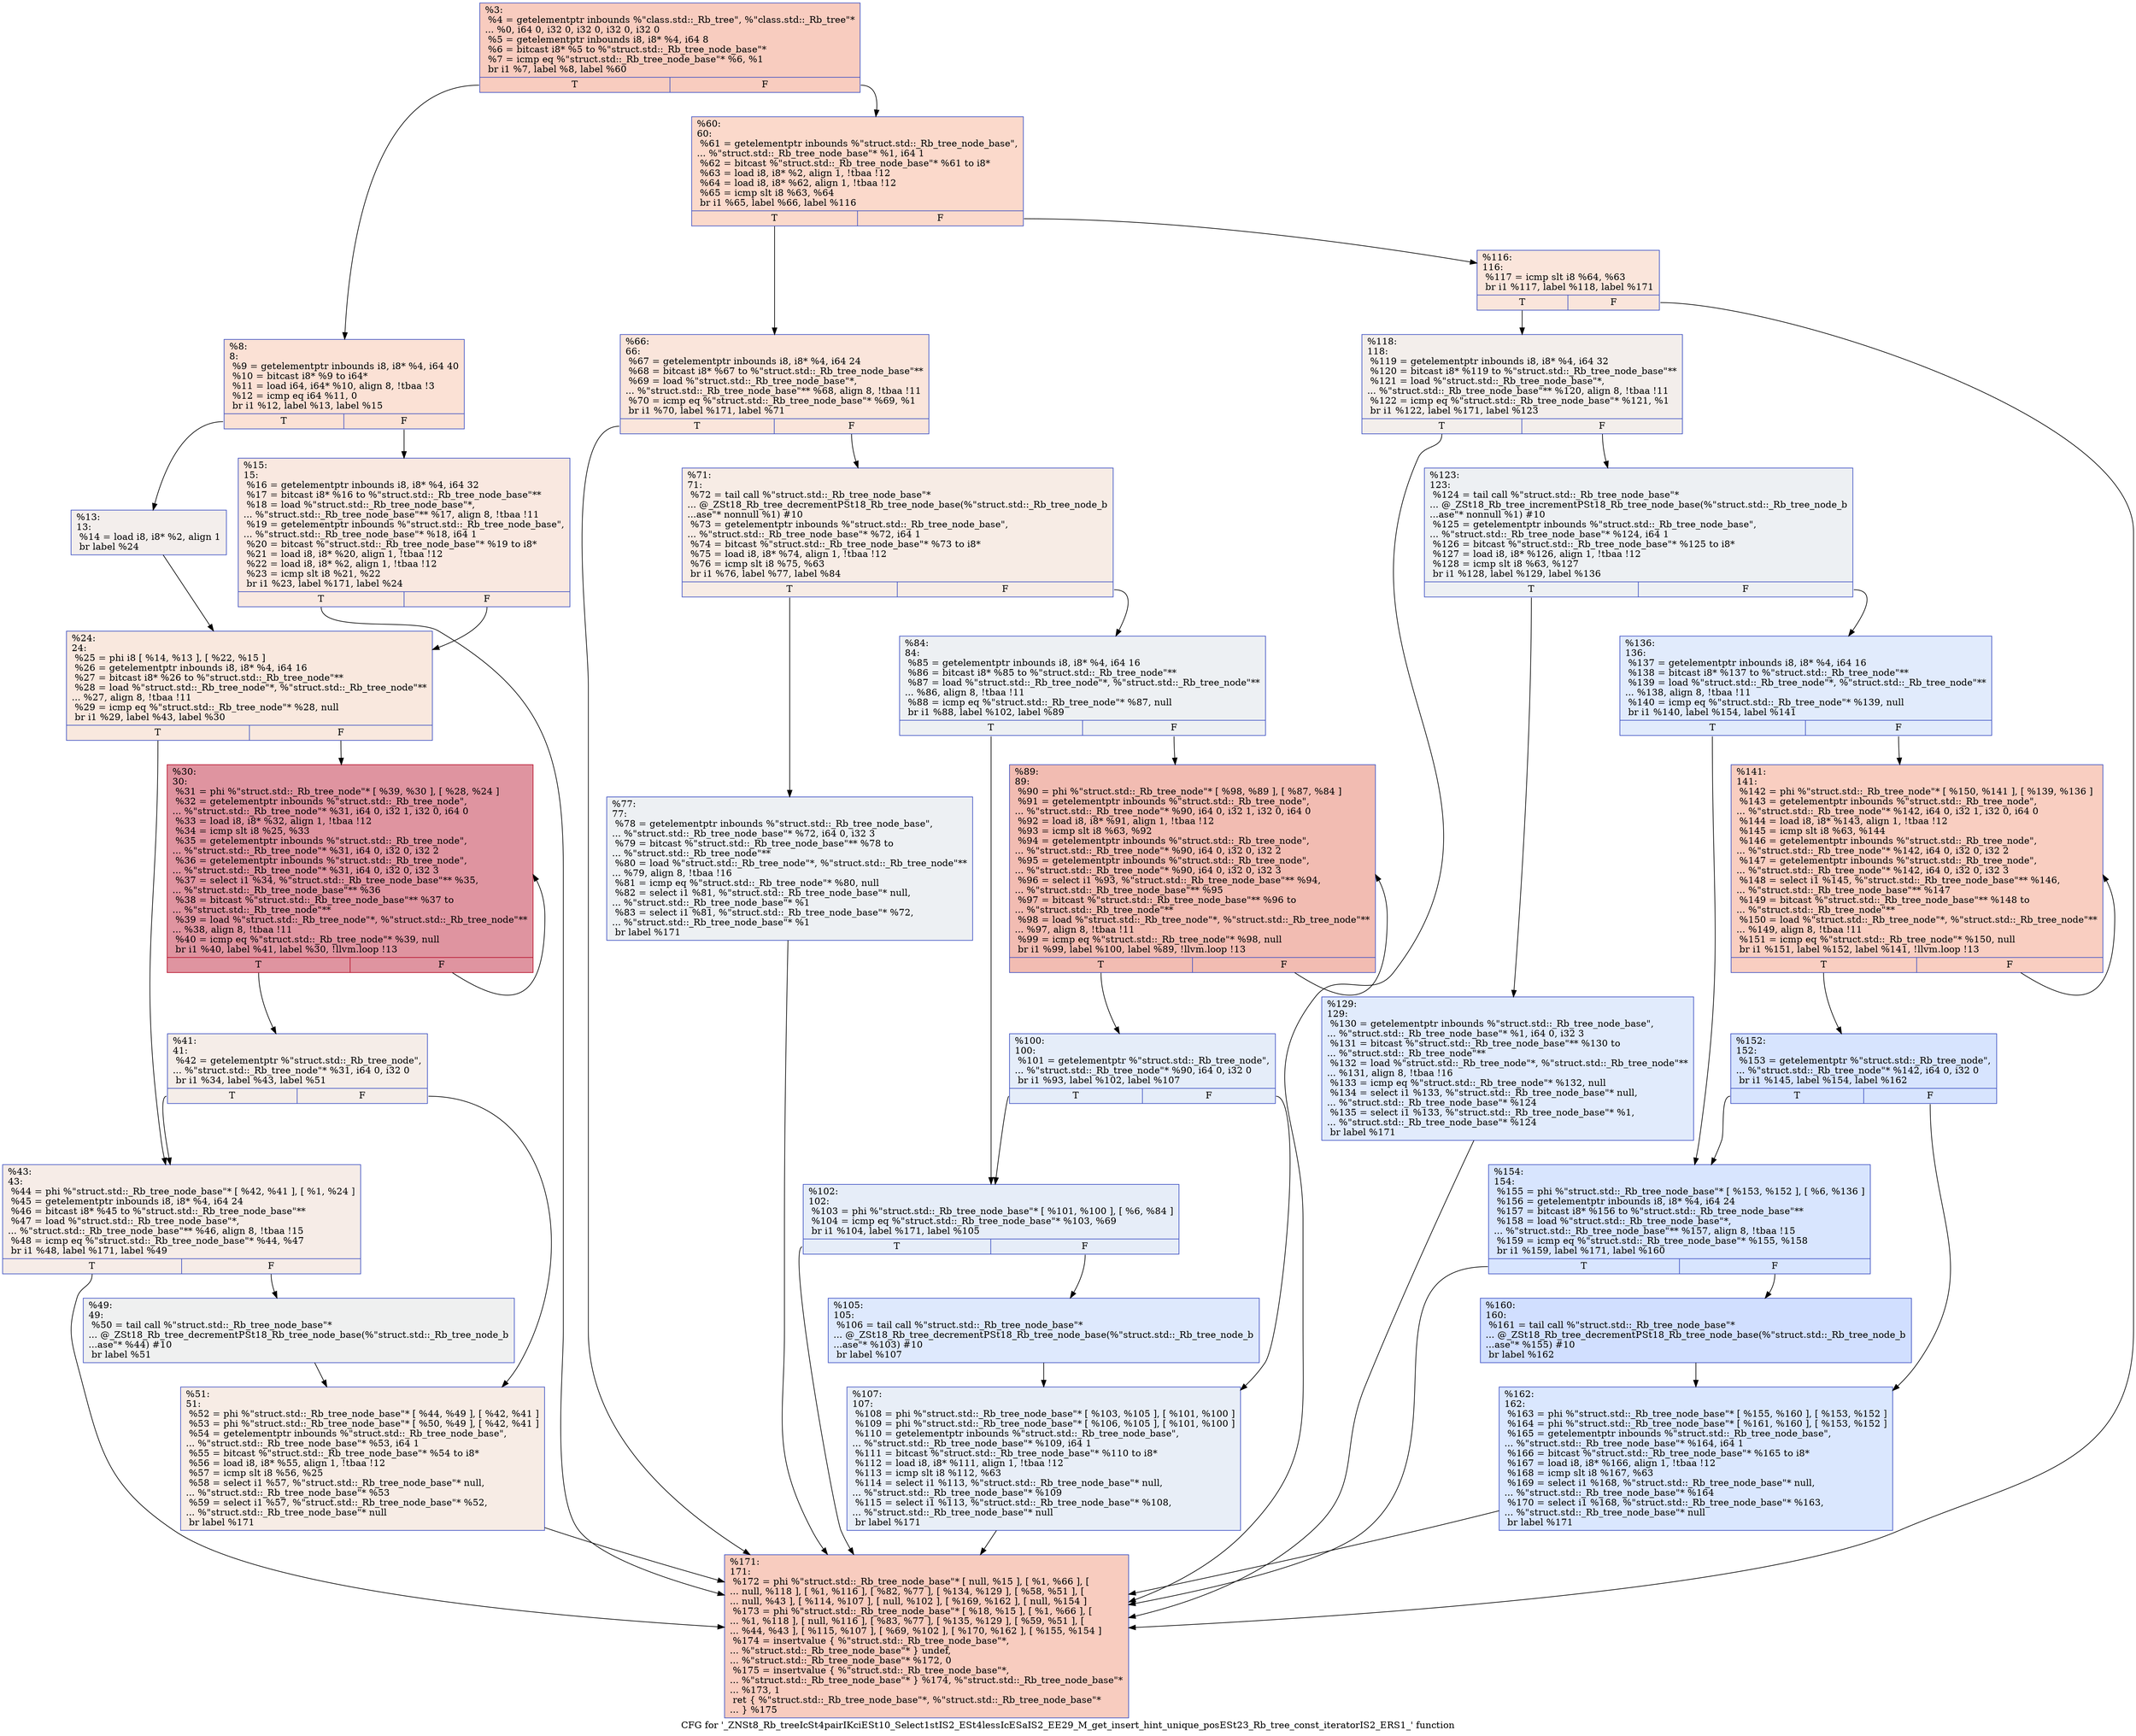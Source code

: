 digraph "CFG for '_ZNSt8_Rb_treeIcSt4pairIKciESt10_Select1stIS2_ESt4lessIcESaIS2_EE29_M_get_insert_hint_unique_posESt23_Rb_tree_const_iteratorIS2_ERS1_' function" {
	label="CFG for '_ZNSt8_Rb_treeIcSt4pairIKciESt10_Select1stIS2_ESt4lessIcESaIS2_EE29_M_get_insert_hint_unique_posESt23_Rb_tree_const_iteratorIS2_ERS1_' function";

	Node0x55e69e247120 [shape=record,color="#3d50c3ff", style=filled, fillcolor="#f08b6e70",label="{%3:\l  %4 = getelementptr inbounds %\"class.std::_Rb_tree\", %\"class.std::_Rb_tree\"*\l... %0, i64 0, i32 0, i32 0, i32 0, i32 0\l  %5 = getelementptr inbounds i8, i8* %4, i64 8\l  %6 = bitcast i8* %5 to %\"struct.std::_Rb_tree_node_base\"*\l  %7 = icmp eq %\"struct.std::_Rb_tree_node_base\"* %6, %1\l  br i1 %7, label %8, label %60\l|{<s0>T|<s1>F}}"];
	Node0x55e69e247120:s0 -> Node0x55e69e2473f0;
	Node0x55e69e247120:s1 -> Node0x55e69e247440;
	Node0x55e69e2473f0 [shape=record,color="#3d50c3ff", style=filled, fillcolor="#f7bca170",label="{%8:\l8:                                                \l  %9 = getelementptr inbounds i8, i8* %4, i64 40\l  %10 = bitcast i8* %9 to i64*\l  %11 = load i64, i64* %10, align 8, !tbaa !3\l  %12 = icmp eq i64 %11, 0\l  br i1 %12, label %13, label %15\l|{<s0>T|<s1>F}}"];
	Node0x55e69e2473f0:s0 -> Node0x55e69e247290;
	Node0x55e69e2473f0:s1 -> Node0x55e69e2476c0;
	Node0x55e69e247290 [shape=record,color="#3d50c3ff", style=filled, fillcolor="#e3d9d370",label="{%13:\l13:                                               \l  %14 = load i8, i8* %2, align 1\l  br label %24\l}"];
	Node0x55e69e247290 -> Node0x55e69e247830;
	Node0x55e69e2476c0 [shape=record,color="#3d50c3ff", style=filled, fillcolor="#f1ccb870",label="{%15:\l15:                                               \l  %16 = getelementptr inbounds i8, i8* %4, i64 32\l  %17 = bitcast i8* %16 to %\"struct.std::_Rb_tree_node_base\"**\l  %18 = load %\"struct.std::_Rb_tree_node_base\"*,\l... %\"struct.std::_Rb_tree_node_base\"** %17, align 8, !tbaa !11\l  %19 = getelementptr inbounds %\"struct.std::_Rb_tree_node_base\",\l... %\"struct.std::_Rb_tree_node_base\"* %18, i64 1\l  %20 = bitcast %\"struct.std::_Rb_tree_node_base\"* %19 to i8*\l  %21 = load i8, i8* %20, align 1, !tbaa !12\l  %22 = load i8, i8* %2, align 1, !tbaa !12\l  %23 = icmp slt i8 %21, %22\l  br i1 %23, label %171, label %24\l|{<s0>T|<s1>F}}"];
	Node0x55e69e2476c0:s0 -> Node0x55e69e247c60;
	Node0x55e69e2476c0:s1 -> Node0x55e69e247830;
	Node0x55e69e247830 [shape=record,color="#3d50c3ff", style=filled, fillcolor="#f2cab570",label="{%24:\l24:                                               \l  %25 = phi i8 [ %14, %13 ], [ %22, %15 ]\l  %26 = getelementptr inbounds i8, i8* %4, i64 16\l  %27 = bitcast i8* %26 to %\"struct.std::_Rb_tree_node\"**\l  %28 = load %\"struct.std::_Rb_tree_node\"*, %\"struct.std::_Rb_tree_node\"**\l... %27, align 8, !tbaa !11\l  %29 = icmp eq %\"struct.std::_Rb_tree_node\"* %28, null\l  br i1 %29, label %43, label %30\l|{<s0>T|<s1>F}}"];
	Node0x55e69e247830:s0 -> Node0x55e69e247fc0;
	Node0x55e69e247830:s1 -> Node0x55e69e248010;
	Node0x55e69e248010 [shape=record,color="#b70d28ff", style=filled, fillcolor="#b70d2870",label="{%30:\l30:                                               \l  %31 = phi %\"struct.std::_Rb_tree_node\"* [ %39, %30 ], [ %28, %24 ]\l  %32 = getelementptr inbounds %\"struct.std::_Rb_tree_node\",\l... %\"struct.std::_Rb_tree_node\"* %31, i64 0, i32 1, i32 0, i64 0\l  %33 = load i8, i8* %32, align 1, !tbaa !12\l  %34 = icmp slt i8 %25, %33\l  %35 = getelementptr inbounds %\"struct.std::_Rb_tree_node\",\l... %\"struct.std::_Rb_tree_node\"* %31, i64 0, i32 0, i32 2\l  %36 = getelementptr inbounds %\"struct.std::_Rb_tree_node\",\l... %\"struct.std::_Rb_tree_node\"* %31, i64 0, i32 0, i32 3\l  %37 = select i1 %34, %\"struct.std::_Rb_tree_node_base\"** %35,\l... %\"struct.std::_Rb_tree_node_base\"** %36\l  %38 = bitcast %\"struct.std::_Rb_tree_node_base\"** %37 to\l... %\"struct.std::_Rb_tree_node\"**\l  %39 = load %\"struct.std::_Rb_tree_node\"*, %\"struct.std::_Rb_tree_node\"**\l... %38, align 8, !tbaa !11\l  %40 = icmp eq %\"struct.std::_Rb_tree_node\"* %39, null\l  br i1 %40, label %41, label %30, !llvm.loop !13\l|{<s0>T|<s1>F}}"];
	Node0x55e69e248010:s0 -> Node0x55e69e2485e0;
	Node0x55e69e248010:s1 -> Node0x55e69e248010;
	Node0x55e69e2485e0 [shape=record,color="#3d50c3ff", style=filled, fillcolor="#e8d6cc70",label="{%41:\l41:                                               \l  %42 = getelementptr %\"struct.std::_Rb_tree_node\",\l... %\"struct.std::_Rb_tree_node\"* %31, i64 0, i32 0\l  br i1 %34, label %43, label %51\l|{<s0>T|<s1>F}}"];
	Node0x55e69e2485e0:s0 -> Node0x55e69e247fc0;
	Node0x55e69e2485e0:s1 -> Node0x55e69e2488a0;
	Node0x55e69e247fc0 [shape=record,color="#3d50c3ff", style=filled, fillcolor="#ead5c970",label="{%43:\l43:                                               \l  %44 = phi %\"struct.std::_Rb_tree_node_base\"* [ %42, %41 ], [ %1, %24 ]\l  %45 = getelementptr inbounds i8, i8* %4, i64 24\l  %46 = bitcast i8* %45 to %\"struct.std::_Rb_tree_node_base\"**\l  %47 = load %\"struct.std::_Rb_tree_node_base\"*,\l... %\"struct.std::_Rb_tree_node_base\"** %46, align 8, !tbaa !15\l  %48 = icmp eq %\"struct.std::_Rb_tree_node_base\"* %44, %47\l  br i1 %48, label %171, label %49\l|{<s0>T|<s1>F}}"];
	Node0x55e69e247fc0:s0 -> Node0x55e69e247c60;
	Node0x55e69e247fc0:s1 -> Node0x55e69e248c60;
	Node0x55e69e248c60 [shape=record,color="#3d50c3ff", style=filled, fillcolor="#dbdcde70",label="{%49:\l49:                                               \l  %50 = tail call %\"struct.std::_Rb_tree_node_base\"*\l... @_ZSt18_Rb_tree_decrementPSt18_Rb_tree_node_base(%\"struct.std::_Rb_tree_node_b\l...ase\"* %44) #10\l  br label %51\l}"];
	Node0x55e69e248c60 -> Node0x55e69e2488a0;
	Node0x55e69e2488a0 [shape=record,color="#3d50c3ff", style=filled, fillcolor="#ecd3c570",label="{%51:\l51:                                               \l  %52 = phi %\"struct.std::_Rb_tree_node_base\"* [ %44, %49 ], [ %42, %41 ]\l  %53 = phi %\"struct.std::_Rb_tree_node_base\"* [ %50, %49 ], [ %42, %41 ]\l  %54 = getelementptr inbounds %\"struct.std::_Rb_tree_node_base\",\l... %\"struct.std::_Rb_tree_node_base\"* %53, i64 1\l  %55 = bitcast %\"struct.std::_Rb_tree_node_base\"* %54 to i8*\l  %56 = load i8, i8* %55, align 1, !tbaa !12\l  %57 = icmp slt i8 %56, %25\l  %58 = select i1 %57, %\"struct.std::_Rb_tree_node_base\"* null,\l... %\"struct.std::_Rb_tree_node_base\"* %53\l  %59 = select i1 %57, %\"struct.std::_Rb_tree_node_base\"* %52,\l... %\"struct.std::_Rb_tree_node_base\"* null\l  br label %171\l}"];
	Node0x55e69e2488a0 -> Node0x55e69e247c60;
	Node0x55e69e247440 [shape=record,color="#3d50c3ff", style=filled, fillcolor="#f7a88970",label="{%60:\l60:                                               \l  %61 = getelementptr inbounds %\"struct.std::_Rb_tree_node_base\",\l... %\"struct.std::_Rb_tree_node_base\"* %1, i64 1\l  %62 = bitcast %\"struct.std::_Rb_tree_node_base\"* %61 to i8*\l  %63 = load i8, i8* %2, align 1, !tbaa !12\l  %64 = load i8, i8* %62, align 1, !tbaa !12\l  %65 = icmp slt i8 %63, %64\l  br i1 %65, label %66, label %116\l|{<s0>T|<s1>F}}"];
	Node0x55e69e247440:s0 -> Node0x55e69e2497d0;
	Node0x55e69e247440:s1 -> Node0x55e69e249820;
	Node0x55e69e2497d0 [shape=record,color="#3d50c3ff", style=filled, fillcolor="#f4c5ad70",label="{%66:\l66:                                               \l  %67 = getelementptr inbounds i8, i8* %4, i64 24\l  %68 = bitcast i8* %67 to %\"struct.std::_Rb_tree_node_base\"**\l  %69 = load %\"struct.std::_Rb_tree_node_base\"*,\l... %\"struct.std::_Rb_tree_node_base\"** %68, align 8, !tbaa !11\l  %70 = icmp eq %\"struct.std::_Rb_tree_node_base\"* %69, %1\l  br i1 %70, label %171, label %71\l|{<s0>T|<s1>F}}"];
	Node0x55e69e2497d0:s0 -> Node0x55e69e247c60;
	Node0x55e69e2497d0:s1 -> Node0x55e69e249f40;
	Node0x55e69e249f40 [shape=record,color="#3d50c3ff", style=filled, fillcolor="#ecd3c570",label="{%71:\l71:                                               \l  %72 = tail call %\"struct.std::_Rb_tree_node_base\"*\l... @_ZSt18_Rb_tree_decrementPSt18_Rb_tree_node_base(%\"struct.std::_Rb_tree_node_b\l...ase\"* nonnull %1) #10\l  %73 = getelementptr inbounds %\"struct.std::_Rb_tree_node_base\",\l... %\"struct.std::_Rb_tree_node_base\"* %72, i64 1\l  %74 = bitcast %\"struct.std::_Rb_tree_node_base\"* %73 to i8*\l  %75 = load i8, i8* %74, align 1, !tbaa !12\l  %76 = icmp slt i8 %75, %63\l  br i1 %76, label %77, label %84\l|{<s0>T|<s1>F}}"];
	Node0x55e69e249f40:s0 -> Node0x55e69e24a360;
	Node0x55e69e249f40:s1 -> Node0x55e69e24a3b0;
	Node0x55e69e24a360 [shape=record,color="#3d50c3ff", style=filled, fillcolor="#d6dce470",label="{%77:\l77:                                               \l  %78 = getelementptr inbounds %\"struct.std::_Rb_tree_node_base\",\l... %\"struct.std::_Rb_tree_node_base\"* %72, i64 0, i32 3\l  %79 = bitcast %\"struct.std::_Rb_tree_node_base\"** %78 to\l... %\"struct.std::_Rb_tree_node\"**\l  %80 = load %\"struct.std::_Rb_tree_node\"*, %\"struct.std::_Rb_tree_node\"**\l... %79, align 8, !tbaa !16\l  %81 = icmp eq %\"struct.std::_Rb_tree_node\"* %80, null\l  %82 = select i1 %81, %\"struct.std::_Rb_tree_node_base\"* null,\l... %\"struct.std::_Rb_tree_node_base\"* %1\l  %83 = select i1 %81, %\"struct.std::_Rb_tree_node_base\"* %72,\l... %\"struct.std::_Rb_tree_node_base\"* %1\l  br label %171\l}"];
	Node0x55e69e24a360 -> Node0x55e69e247c60;
	Node0x55e69e24a3b0 [shape=record,color="#3d50c3ff", style=filled, fillcolor="#d6dce470",label="{%84:\l84:                                               \l  %85 = getelementptr inbounds i8, i8* %4, i64 16\l  %86 = bitcast i8* %85 to %\"struct.std::_Rb_tree_node\"**\l  %87 = load %\"struct.std::_Rb_tree_node\"*, %\"struct.std::_Rb_tree_node\"**\l... %86, align 8, !tbaa !11\l  %88 = icmp eq %\"struct.std::_Rb_tree_node\"* %87, null\l  br i1 %88, label %102, label %89\l|{<s0>T|<s1>F}}"];
	Node0x55e69e24a3b0:s0 -> Node0x55e69e24b0d0;
	Node0x55e69e24a3b0:s1 -> Node0x55e69e24b120;
	Node0x55e69e24b120 [shape=record,color="#3d50c3ff", style=filled, fillcolor="#e1675170",label="{%89:\l89:                                               \l  %90 = phi %\"struct.std::_Rb_tree_node\"* [ %98, %89 ], [ %87, %84 ]\l  %91 = getelementptr inbounds %\"struct.std::_Rb_tree_node\",\l... %\"struct.std::_Rb_tree_node\"* %90, i64 0, i32 1, i32 0, i64 0\l  %92 = load i8, i8* %91, align 1, !tbaa !12\l  %93 = icmp slt i8 %63, %92\l  %94 = getelementptr inbounds %\"struct.std::_Rb_tree_node\",\l... %\"struct.std::_Rb_tree_node\"* %90, i64 0, i32 0, i32 2\l  %95 = getelementptr inbounds %\"struct.std::_Rb_tree_node\",\l... %\"struct.std::_Rb_tree_node\"* %90, i64 0, i32 0, i32 3\l  %96 = select i1 %93, %\"struct.std::_Rb_tree_node_base\"** %94,\l... %\"struct.std::_Rb_tree_node_base\"** %95\l  %97 = bitcast %\"struct.std::_Rb_tree_node_base\"** %96 to\l... %\"struct.std::_Rb_tree_node\"**\l  %98 = load %\"struct.std::_Rb_tree_node\"*, %\"struct.std::_Rb_tree_node\"**\l... %97, align 8, !tbaa !11\l  %99 = icmp eq %\"struct.std::_Rb_tree_node\"* %98, null\l  br i1 %99, label %100, label %89, !llvm.loop !13\l|{<s0>T|<s1>F}}"];
	Node0x55e69e24b120:s0 -> Node0x55e69e24b6f0;
	Node0x55e69e24b120:s1 -> Node0x55e69e24b120;
	Node0x55e69e24b6f0 [shape=record,color="#3d50c3ff", style=filled, fillcolor="#c5d6f270",label="{%100:\l100:                                              \l  %101 = getelementptr %\"struct.std::_Rb_tree_node\",\l... %\"struct.std::_Rb_tree_node\"* %90, i64 0, i32 0\l  br i1 %93, label %102, label %107\l|{<s0>T|<s1>F}}"];
	Node0x55e69e24b6f0:s0 -> Node0x55e69e24b0d0;
	Node0x55e69e24b6f0:s1 -> Node0x55e69e24bec0;
	Node0x55e69e24b0d0 [shape=record,color="#3d50c3ff", style=filled, fillcolor="#c7d7f070",label="{%102:\l102:                                              \l  %103 = phi %\"struct.std::_Rb_tree_node_base\"* [ %101, %100 ], [ %6, %84 ]\l  %104 = icmp eq %\"struct.std::_Rb_tree_node_base\"* %103, %69\l  br i1 %104, label %171, label %105\l|{<s0>T|<s1>F}}"];
	Node0x55e69e24b0d0:s0 -> Node0x55e69e247c60;
	Node0x55e69e24b0d0:s1 -> Node0x55e69e24c100;
	Node0x55e69e24c100 [shape=record,color="#3d50c3ff", style=filled, fillcolor="#b5cdfa70",label="{%105:\l105:                                              \l  %106 = tail call %\"struct.std::_Rb_tree_node_base\"*\l... @_ZSt18_Rb_tree_decrementPSt18_Rb_tree_node_base(%\"struct.std::_Rb_tree_node_b\l...ase\"* %103) #10\l  br label %107\l}"];
	Node0x55e69e24c100 -> Node0x55e69e24bec0;
	Node0x55e69e24bec0 [shape=record,color="#3d50c3ff", style=filled, fillcolor="#cbd8ee70",label="{%107:\l107:                                              \l  %108 = phi %\"struct.std::_Rb_tree_node_base\"* [ %103, %105 ], [ %101, %100 ]\l  %109 = phi %\"struct.std::_Rb_tree_node_base\"* [ %106, %105 ], [ %101, %100 ]\l  %110 = getelementptr inbounds %\"struct.std::_Rb_tree_node_base\",\l... %\"struct.std::_Rb_tree_node_base\"* %109, i64 1\l  %111 = bitcast %\"struct.std::_Rb_tree_node_base\"* %110 to i8*\l  %112 = load i8, i8* %111, align 1, !tbaa !12\l  %113 = icmp slt i8 %112, %63\l  %114 = select i1 %113, %\"struct.std::_Rb_tree_node_base\"* null,\l... %\"struct.std::_Rb_tree_node_base\"* %109\l  %115 = select i1 %113, %\"struct.std::_Rb_tree_node_base\"* %108,\l... %\"struct.std::_Rb_tree_node_base\"* null\l  br label %171\l}"];
	Node0x55e69e24bec0 -> Node0x55e69e247c60;
	Node0x55e69e249820 [shape=record,color="#3d50c3ff", style=filled, fillcolor="#f4c5ad70",label="{%116:\l116:                                              \l  %117 = icmp slt i8 %64, %63\l  br i1 %117, label %118, label %171\l|{<s0>T|<s1>F}}"];
	Node0x55e69e249820:s0 -> Node0x55e69e24c990;
	Node0x55e69e249820:s1 -> Node0x55e69e247c60;
	Node0x55e69e24c990 [shape=record,color="#3d50c3ff", style=filled, fillcolor="#e5d8d170",label="{%118:\l118:                                              \l  %119 = getelementptr inbounds i8, i8* %4, i64 32\l  %120 = bitcast i8* %119 to %\"struct.std::_Rb_tree_node_base\"**\l  %121 = load %\"struct.std::_Rb_tree_node_base\"*,\l... %\"struct.std::_Rb_tree_node_base\"** %120, align 8, !tbaa !11\l  %122 = icmp eq %\"struct.std::_Rb_tree_node_base\"* %121, %1\l  br i1 %122, label %171, label %123\l|{<s0>T|<s1>F}}"];
	Node0x55e69e24c990:s0 -> Node0x55e69e247c60;
	Node0x55e69e24c990:s1 -> Node0x55e69e24cca0;
	Node0x55e69e24cca0 [shape=record,color="#3d50c3ff", style=filled, fillcolor="#d6dce470",label="{%123:\l123:                                              \l  %124 = tail call %\"struct.std::_Rb_tree_node_base\"*\l... @_ZSt18_Rb_tree_incrementPSt18_Rb_tree_node_base(%\"struct.std::_Rb_tree_node_b\l...ase\"* nonnull %1) #10\l  %125 = getelementptr inbounds %\"struct.std::_Rb_tree_node_base\",\l... %\"struct.std::_Rb_tree_node_base\"* %124, i64 1\l  %126 = bitcast %\"struct.std::_Rb_tree_node_base\"* %125 to i8*\l  %127 = load i8, i8* %126, align 1, !tbaa !12\l  %128 = icmp slt i8 %63, %127\l  br i1 %128, label %129, label %136\l|{<s0>T|<s1>F}}"];
	Node0x55e69e24cca0:s0 -> Node0x55e69e24d8d0;
	Node0x55e69e24cca0:s1 -> Node0x55e69e24d920;
	Node0x55e69e24d8d0 [shape=record,color="#3d50c3ff", style=filled, fillcolor="#bbd1f870",label="{%129:\l129:                                              \l  %130 = getelementptr inbounds %\"struct.std::_Rb_tree_node_base\",\l... %\"struct.std::_Rb_tree_node_base\"* %1, i64 0, i32 3\l  %131 = bitcast %\"struct.std::_Rb_tree_node_base\"** %130 to\l... %\"struct.std::_Rb_tree_node\"**\l  %132 = load %\"struct.std::_Rb_tree_node\"*, %\"struct.std::_Rb_tree_node\"**\l... %131, align 8, !tbaa !16\l  %133 = icmp eq %\"struct.std::_Rb_tree_node\"* %132, null\l  %134 = select i1 %133, %\"struct.std::_Rb_tree_node_base\"* null,\l... %\"struct.std::_Rb_tree_node_base\"* %124\l  %135 = select i1 %133, %\"struct.std::_Rb_tree_node_base\"* %1,\l... %\"struct.std::_Rb_tree_node_base\"* %124\l  br label %171\l}"];
	Node0x55e69e24d8d0 -> Node0x55e69e247c60;
	Node0x55e69e24d920 [shape=record,color="#3d50c3ff", style=filled, fillcolor="#bbd1f870",label="{%136:\l136:                                              \l  %137 = getelementptr inbounds i8, i8* %4, i64 16\l  %138 = bitcast i8* %137 to %\"struct.std::_Rb_tree_node\"**\l  %139 = load %\"struct.std::_Rb_tree_node\"*, %\"struct.std::_Rb_tree_node\"**\l... %138, align 8, !tbaa !11\l  %140 = icmp eq %\"struct.std::_Rb_tree_node\"* %139, null\l  br i1 %140, label %154, label %141\l|{<s0>T|<s1>F}}"];
	Node0x55e69e24d920:s0 -> Node0x55e69e24e030;
	Node0x55e69e24d920:s1 -> Node0x55e69e24e080;
	Node0x55e69e24e080 [shape=record,color="#3d50c3ff", style=filled, fillcolor="#f2907270",label="{%141:\l141:                                              \l  %142 = phi %\"struct.std::_Rb_tree_node\"* [ %150, %141 ], [ %139, %136 ]\l  %143 = getelementptr inbounds %\"struct.std::_Rb_tree_node\",\l... %\"struct.std::_Rb_tree_node\"* %142, i64 0, i32 1, i32 0, i64 0\l  %144 = load i8, i8* %143, align 1, !tbaa !12\l  %145 = icmp slt i8 %63, %144\l  %146 = getelementptr inbounds %\"struct.std::_Rb_tree_node\",\l... %\"struct.std::_Rb_tree_node\"* %142, i64 0, i32 0, i32 2\l  %147 = getelementptr inbounds %\"struct.std::_Rb_tree_node\",\l... %\"struct.std::_Rb_tree_node\"* %142, i64 0, i32 0, i32 3\l  %148 = select i1 %145, %\"struct.std::_Rb_tree_node_base\"** %146,\l... %\"struct.std::_Rb_tree_node_base\"** %147\l  %149 = bitcast %\"struct.std::_Rb_tree_node_base\"** %148 to\l... %\"struct.std::_Rb_tree_node\"**\l  %150 = load %\"struct.std::_Rb_tree_node\"*, %\"struct.std::_Rb_tree_node\"**\l... %149, align 8, !tbaa !11\l  %151 = icmp eq %\"struct.std::_Rb_tree_node\"* %150, null\l  br i1 %151, label %152, label %141, !llvm.loop !13\l|{<s0>T|<s1>F}}"];
	Node0x55e69e24e080:s0 -> Node0x55e69e24e810;
	Node0x55e69e24e080:s1 -> Node0x55e69e24e080;
	Node0x55e69e24e810 [shape=record,color="#3d50c3ff", style=filled, fillcolor="#a5c3fe70",label="{%152:\l152:                                              \l  %153 = getelementptr %\"struct.std::_Rb_tree_node\",\l... %\"struct.std::_Rb_tree_node\"* %142, i64 0, i32 0\l  br i1 %145, label %154, label %162\l|{<s0>T|<s1>F}}"];
	Node0x55e69e24e810:s0 -> Node0x55e69e24e030;
	Node0x55e69e24e810:s1 -> Node0x55e69e24e9d0;
	Node0x55e69e24e030 [shape=record,color="#3d50c3ff", style=filled, fillcolor="#a7c5fe70",label="{%154:\l154:                                              \l  %155 = phi %\"struct.std::_Rb_tree_node_base\"* [ %153, %152 ], [ %6, %136 ]\l  %156 = getelementptr inbounds i8, i8* %4, i64 24\l  %157 = bitcast i8* %156 to %\"struct.std::_Rb_tree_node_base\"**\l  %158 = load %\"struct.std::_Rb_tree_node_base\"*,\l... %\"struct.std::_Rb_tree_node_base\"** %157, align 8, !tbaa !15\l  %159 = icmp eq %\"struct.std::_Rb_tree_node_base\"* %155, %158\l  br i1 %159, label %171, label %160\l|{<s0>T|<s1>F}}"];
	Node0x55e69e24e030:s0 -> Node0x55e69e247c60;
	Node0x55e69e24e030:s1 -> Node0x55e69e24ed90;
	Node0x55e69e24ed90 [shape=record,color="#3d50c3ff", style=filled, fillcolor="#96b7ff70",label="{%160:\l160:                                              \l  %161 = tail call %\"struct.std::_Rb_tree_node_base\"*\l... @_ZSt18_Rb_tree_decrementPSt18_Rb_tree_node_base(%\"struct.std::_Rb_tree_node_b\l...ase\"* %155) #10\l  br label %162\l}"];
	Node0x55e69e24ed90 -> Node0x55e69e24e9d0;
	Node0x55e69e24e9d0 [shape=record,color="#3d50c3ff", style=filled, fillcolor="#abc8fd70",label="{%162:\l162:                                              \l  %163 = phi %\"struct.std::_Rb_tree_node_base\"* [ %155, %160 ], [ %153, %152 ]\l  %164 = phi %\"struct.std::_Rb_tree_node_base\"* [ %161, %160 ], [ %153, %152 ]\l  %165 = getelementptr inbounds %\"struct.std::_Rb_tree_node_base\",\l... %\"struct.std::_Rb_tree_node_base\"* %164, i64 1\l  %166 = bitcast %\"struct.std::_Rb_tree_node_base\"* %165 to i8*\l  %167 = load i8, i8* %166, align 1, !tbaa !12\l  %168 = icmp slt i8 %167, %63\l  %169 = select i1 %168, %\"struct.std::_Rb_tree_node_base\"* null,\l... %\"struct.std::_Rb_tree_node_base\"* %164\l  %170 = select i1 %168, %\"struct.std::_Rb_tree_node_base\"* %163,\l... %\"struct.std::_Rb_tree_node_base\"* null\l  br label %171\l}"];
	Node0x55e69e24e9d0 -> Node0x55e69e247c60;
	Node0x55e69e247c60 [shape=record,color="#3d50c3ff", style=filled, fillcolor="#f08b6e70",label="{%171:\l171:                                              \l  %172 = phi %\"struct.std::_Rb_tree_node_base\"* [ null, %15 ], [ %1, %66 ], [\l... null, %118 ], [ %1, %116 ], [ %82, %77 ], [ %134, %129 ], [ %58, %51 ], [\l... null, %43 ], [ %114, %107 ], [ null, %102 ], [ %169, %162 ], [ null, %154 ]\l  %173 = phi %\"struct.std::_Rb_tree_node_base\"* [ %18, %15 ], [ %1, %66 ], [\l... %1, %118 ], [ null, %116 ], [ %83, %77 ], [ %135, %129 ], [ %59, %51 ], [\l... %44, %43 ], [ %115, %107 ], [ %69, %102 ], [ %170, %162 ], [ %155, %154 ]\l  %174 = insertvalue \{ %\"struct.std::_Rb_tree_node_base\"*,\l... %\"struct.std::_Rb_tree_node_base\"* \} undef,\l... %\"struct.std::_Rb_tree_node_base\"* %172, 0\l  %175 = insertvalue \{ %\"struct.std::_Rb_tree_node_base\"*,\l... %\"struct.std::_Rb_tree_node_base\"* \} %174, %\"struct.std::_Rb_tree_node_base\"*\l... %173, 1\l  ret \{ %\"struct.std::_Rb_tree_node_base\"*, %\"struct.std::_Rb_tree_node_base\"*\l... \} %175\l}"];
}
